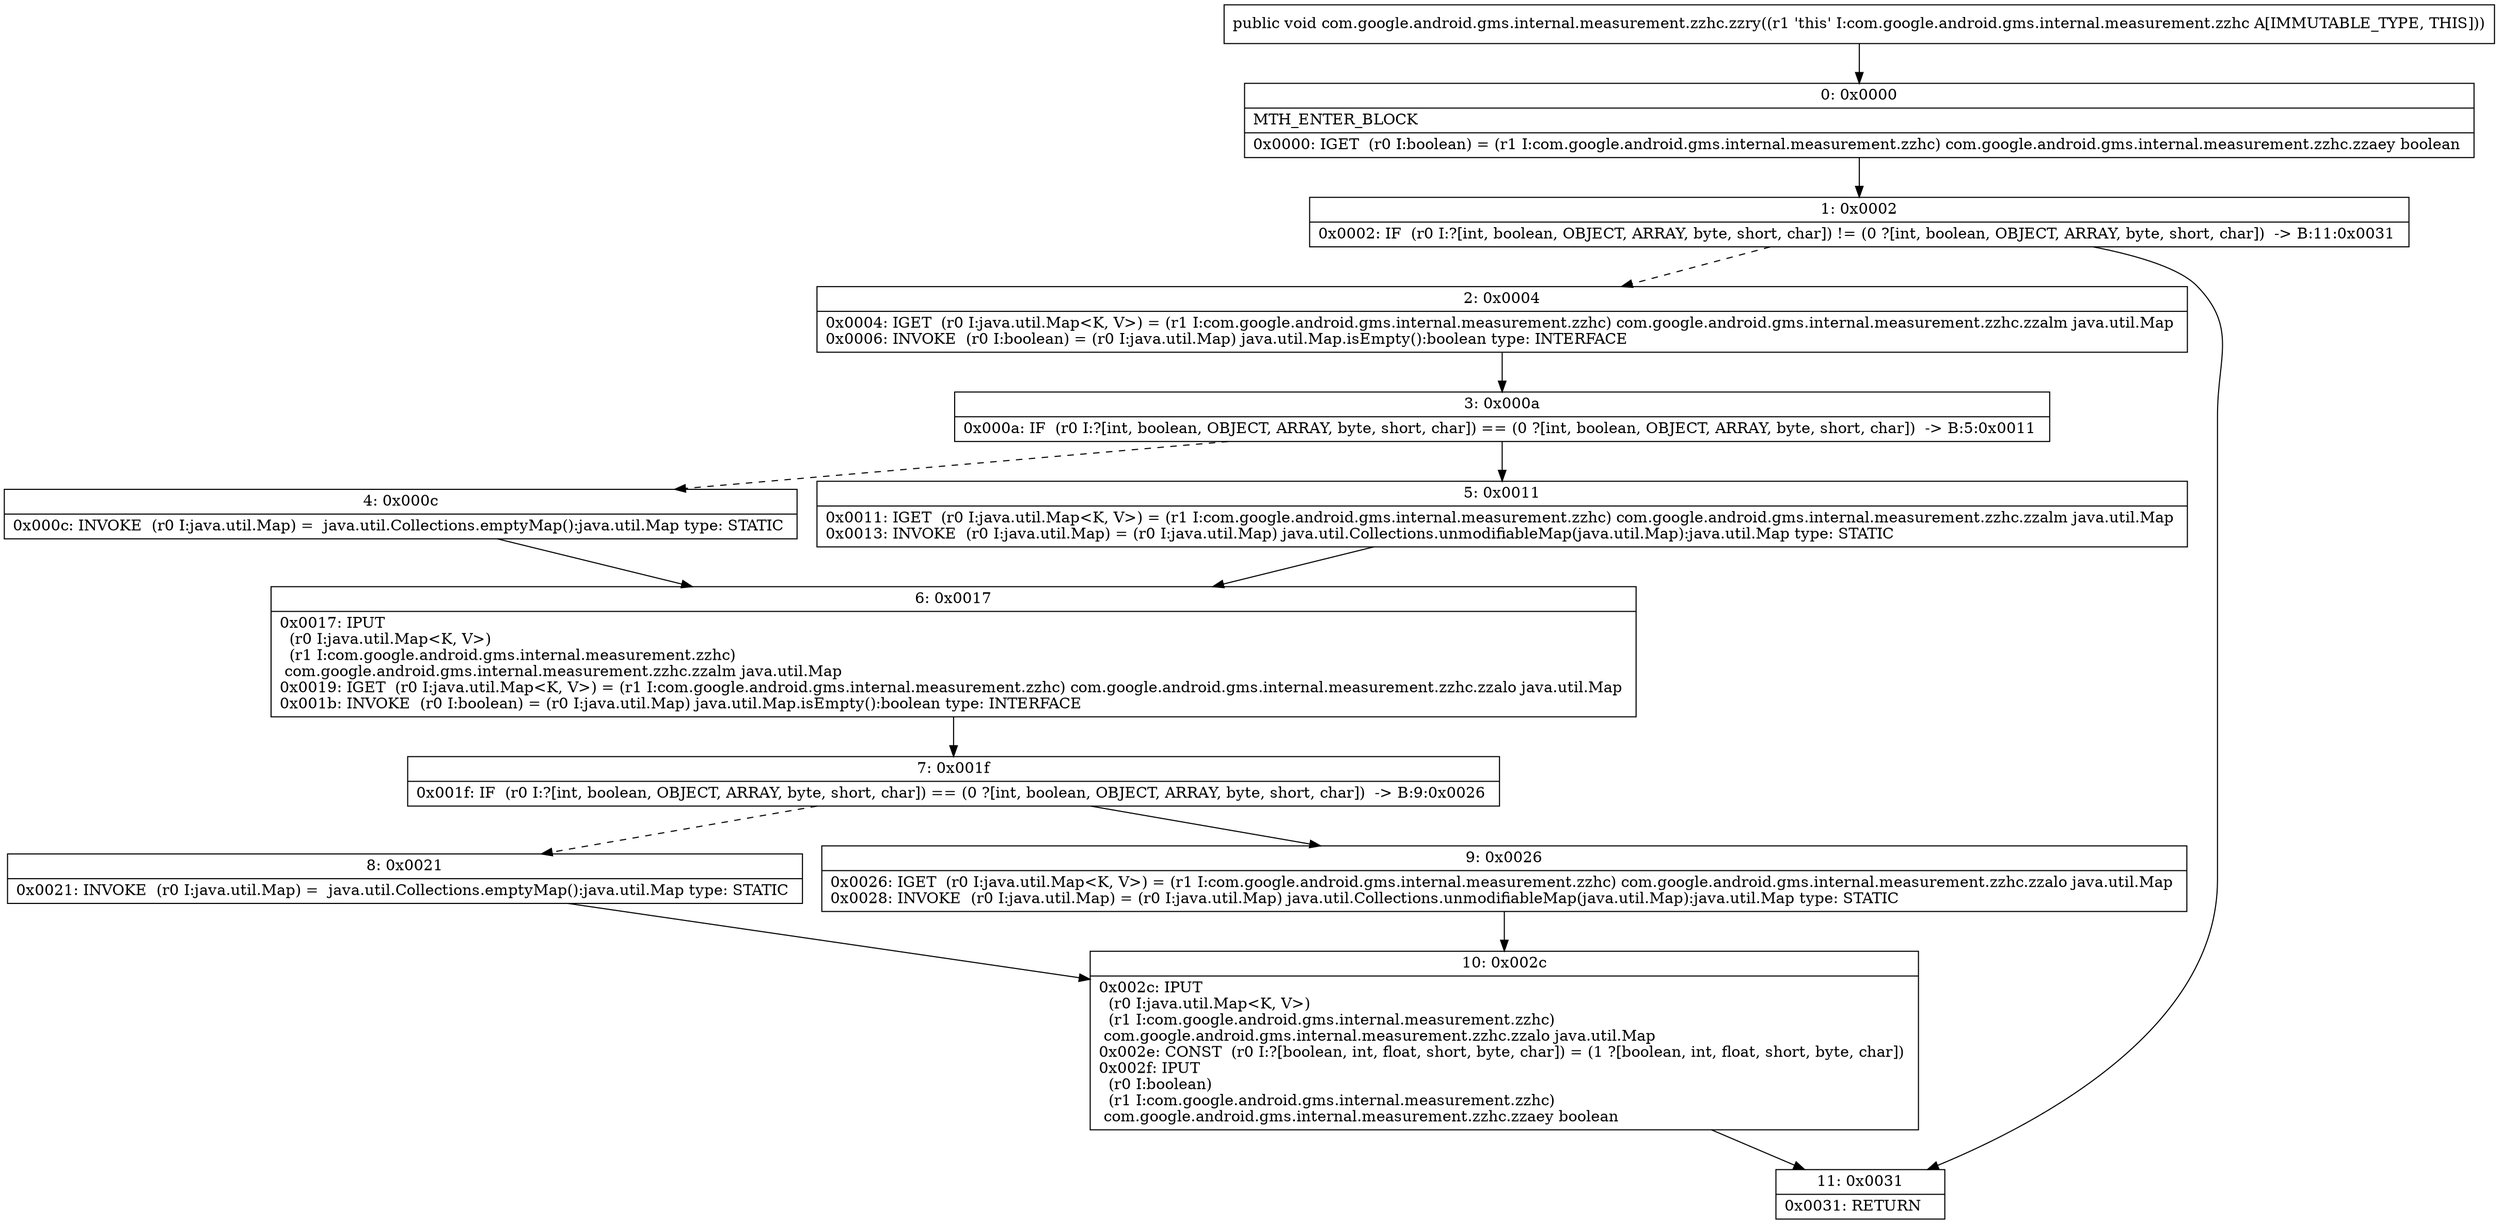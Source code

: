 digraph "CFG forcom.google.android.gms.internal.measurement.zzhc.zzry()V" {
Node_0 [shape=record,label="{0\:\ 0x0000|MTH_ENTER_BLOCK\l|0x0000: IGET  (r0 I:boolean) = (r1 I:com.google.android.gms.internal.measurement.zzhc) com.google.android.gms.internal.measurement.zzhc.zzaey boolean \l}"];
Node_1 [shape=record,label="{1\:\ 0x0002|0x0002: IF  (r0 I:?[int, boolean, OBJECT, ARRAY, byte, short, char]) != (0 ?[int, boolean, OBJECT, ARRAY, byte, short, char])  \-\> B:11:0x0031 \l}"];
Node_2 [shape=record,label="{2\:\ 0x0004|0x0004: IGET  (r0 I:java.util.Map\<K, V\>) = (r1 I:com.google.android.gms.internal.measurement.zzhc) com.google.android.gms.internal.measurement.zzhc.zzalm java.util.Map \l0x0006: INVOKE  (r0 I:boolean) = (r0 I:java.util.Map) java.util.Map.isEmpty():boolean type: INTERFACE \l}"];
Node_3 [shape=record,label="{3\:\ 0x000a|0x000a: IF  (r0 I:?[int, boolean, OBJECT, ARRAY, byte, short, char]) == (0 ?[int, boolean, OBJECT, ARRAY, byte, short, char])  \-\> B:5:0x0011 \l}"];
Node_4 [shape=record,label="{4\:\ 0x000c|0x000c: INVOKE  (r0 I:java.util.Map) =  java.util.Collections.emptyMap():java.util.Map type: STATIC \l}"];
Node_5 [shape=record,label="{5\:\ 0x0011|0x0011: IGET  (r0 I:java.util.Map\<K, V\>) = (r1 I:com.google.android.gms.internal.measurement.zzhc) com.google.android.gms.internal.measurement.zzhc.zzalm java.util.Map \l0x0013: INVOKE  (r0 I:java.util.Map) = (r0 I:java.util.Map) java.util.Collections.unmodifiableMap(java.util.Map):java.util.Map type: STATIC \l}"];
Node_6 [shape=record,label="{6\:\ 0x0017|0x0017: IPUT  \l  (r0 I:java.util.Map\<K, V\>)\l  (r1 I:com.google.android.gms.internal.measurement.zzhc)\l com.google.android.gms.internal.measurement.zzhc.zzalm java.util.Map \l0x0019: IGET  (r0 I:java.util.Map\<K, V\>) = (r1 I:com.google.android.gms.internal.measurement.zzhc) com.google.android.gms.internal.measurement.zzhc.zzalo java.util.Map \l0x001b: INVOKE  (r0 I:boolean) = (r0 I:java.util.Map) java.util.Map.isEmpty():boolean type: INTERFACE \l}"];
Node_7 [shape=record,label="{7\:\ 0x001f|0x001f: IF  (r0 I:?[int, boolean, OBJECT, ARRAY, byte, short, char]) == (0 ?[int, boolean, OBJECT, ARRAY, byte, short, char])  \-\> B:9:0x0026 \l}"];
Node_8 [shape=record,label="{8\:\ 0x0021|0x0021: INVOKE  (r0 I:java.util.Map) =  java.util.Collections.emptyMap():java.util.Map type: STATIC \l}"];
Node_9 [shape=record,label="{9\:\ 0x0026|0x0026: IGET  (r0 I:java.util.Map\<K, V\>) = (r1 I:com.google.android.gms.internal.measurement.zzhc) com.google.android.gms.internal.measurement.zzhc.zzalo java.util.Map \l0x0028: INVOKE  (r0 I:java.util.Map) = (r0 I:java.util.Map) java.util.Collections.unmodifiableMap(java.util.Map):java.util.Map type: STATIC \l}"];
Node_10 [shape=record,label="{10\:\ 0x002c|0x002c: IPUT  \l  (r0 I:java.util.Map\<K, V\>)\l  (r1 I:com.google.android.gms.internal.measurement.zzhc)\l com.google.android.gms.internal.measurement.zzhc.zzalo java.util.Map \l0x002e: CONST  (r0 I:?[boolean, int, float, short, byte, char]) = (1 ?[boolean, int, float, short, byte, char]) \l0x002f: IPUT  \l  (r0 I:boolean)\l  (r1 I:com.google.android.gms.internal.measurement.zzhc)\l com.google.android.gms.internal.measurement.zzhc.zzaey boolean \l}"];
Node_11 [shape=record,label="{11\:\ 0x0031|0x0031: RETURN   \l}"];
MethodNode[shape=record,label="{public void com.google.android.gms.internal.measurement.zzhc.zzry((r1 'this' I:com.google.android.gms.internal.measurement.zzhc A[IMMUTABLE_TYPE, THIS])) }"];
MethodNode -> Node_0;
Node_0 -> Node_1;
Node_1 -> Node_2[style=dashed];
Node_1 -> Node_11;
Node_2 -> Node_3;
Node_3 -> Node_4[style=dashed];
Node_3 -> Node_5;
Node_4 -> Node_6;
Node_5 -> Node_6;
Node_6 -> Node_7;
Node_7 -> Node_8[style=dashed];
Node_7 -> Node_9;
Node_8 -> Node_10;
Node_9 -> Node_10;
Node_10 -> Node_11;
}

